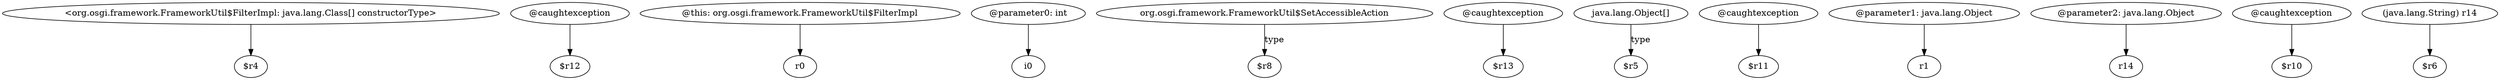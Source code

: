 digraph g {
0[label="<org.osgi.framework.FrameworkUtil$FilterImpl: java.lang.Class[] constructorType>"]
1[label="$r4"]
0->1[label=""]
2[label="@caughtexception"]
3[label="$r12"]
2->3[label=""]
4[label="@this: org.osgi.framework.FrameworkUtil$FilterImpl"]
5[label="r0"]
4->5[label=""]
6[label="@parameter0: int"]
7[label="i0"]
6->7[label=""]
8[label="org.osgi.framework.FrameworkUtil$SetAccessibleAction"]
9[label="$r8"]
8->9[label="type"]
10[label="@caughtexception"]
11[label="$r13"]
10->11[label=""]
12[label="java.lang.Object[]"]
13[label="$r5"]
12->13[label="type"]
14[label="@caughtexception"]
15[label="$r11"]
14->15[label=""]
16[label="@parameter1: java.lang.Object"]
17[label="r1"]
16->17[label=""]
18[label="@parameter2: java.lang.Object"]
19[label="r14"]
18->19[label=""]
20[label="@caughtexception"]
21[label="$r10"]
20->21[label=""]
22[label="(java.lang.String) r14"]
23[label="$r6"]
22->23[label=""]
}